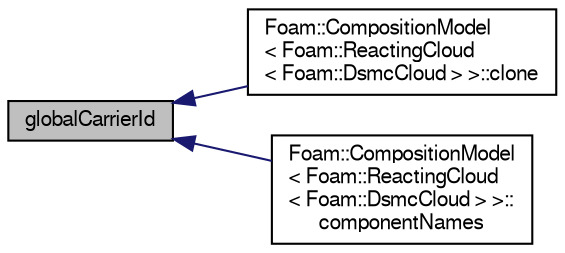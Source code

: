 digraph "globalCarrierId"
{
  bgcolor="transparent";
  edge [fontname="FreeSans",fontsize="10",labelfontname="FreeSans",labelfontsize="10"];
  node [fontname="FreeSans",fontsize="10",shape=record];
  rankdir="LR";
  Node67 [label="globalCarrierId",height=0.2,width=0.4,color="black", fillcolor="grey75", style="filled", fontcolor="black"];
  Node67 -> Node68 [dir="back",color="midnightblue",fontsize="10",style="solid",fontname="FreeSans"];
  Node68 [label="Foam::CompositionModel\l\< Foam::ReactingCloud\l\< Foam::DsmcCloud \> \>::clone",height=0.2,width=0.4,color="black",URL="$a23806.html#a978beb1d8454ca481790660427b9b37c",tooltip="Construct and return a clone. "];
  Node67 -> Node69 [dir="back",color="midnightblue",fontsize="10",style="solid",fontname="FreeSans"];
  Node69 [label="Foam::CompositionModel\l\< Foam::ReactingCloud\l\< Foam::DsmcCloud \> \>::\lcomponentNames",height=0.2,width=0.4,color="black",URL="$a23806.html#a910675a9174d1fa2f4ef9ec846014791",tooltip="Return the list of component names for phaseI. "];
}
